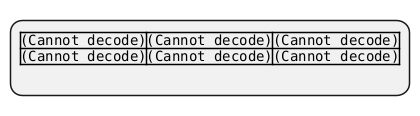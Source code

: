 @startmindmap



*:|<img:48-new-data-structure-cheatsheet.png>|<img:47-algorithms-latest-cheatsheet.png>|<img:51-algorithm-strategies-cheatsheet.png>|
|<img:49-Graph-and-Array-data-structure-and-their-algorithms.png>|<img:50-Math-and-computer-science-cheatsheet.png>|<img:53-principle-of-optimality.png>|
;
@endmindmap
